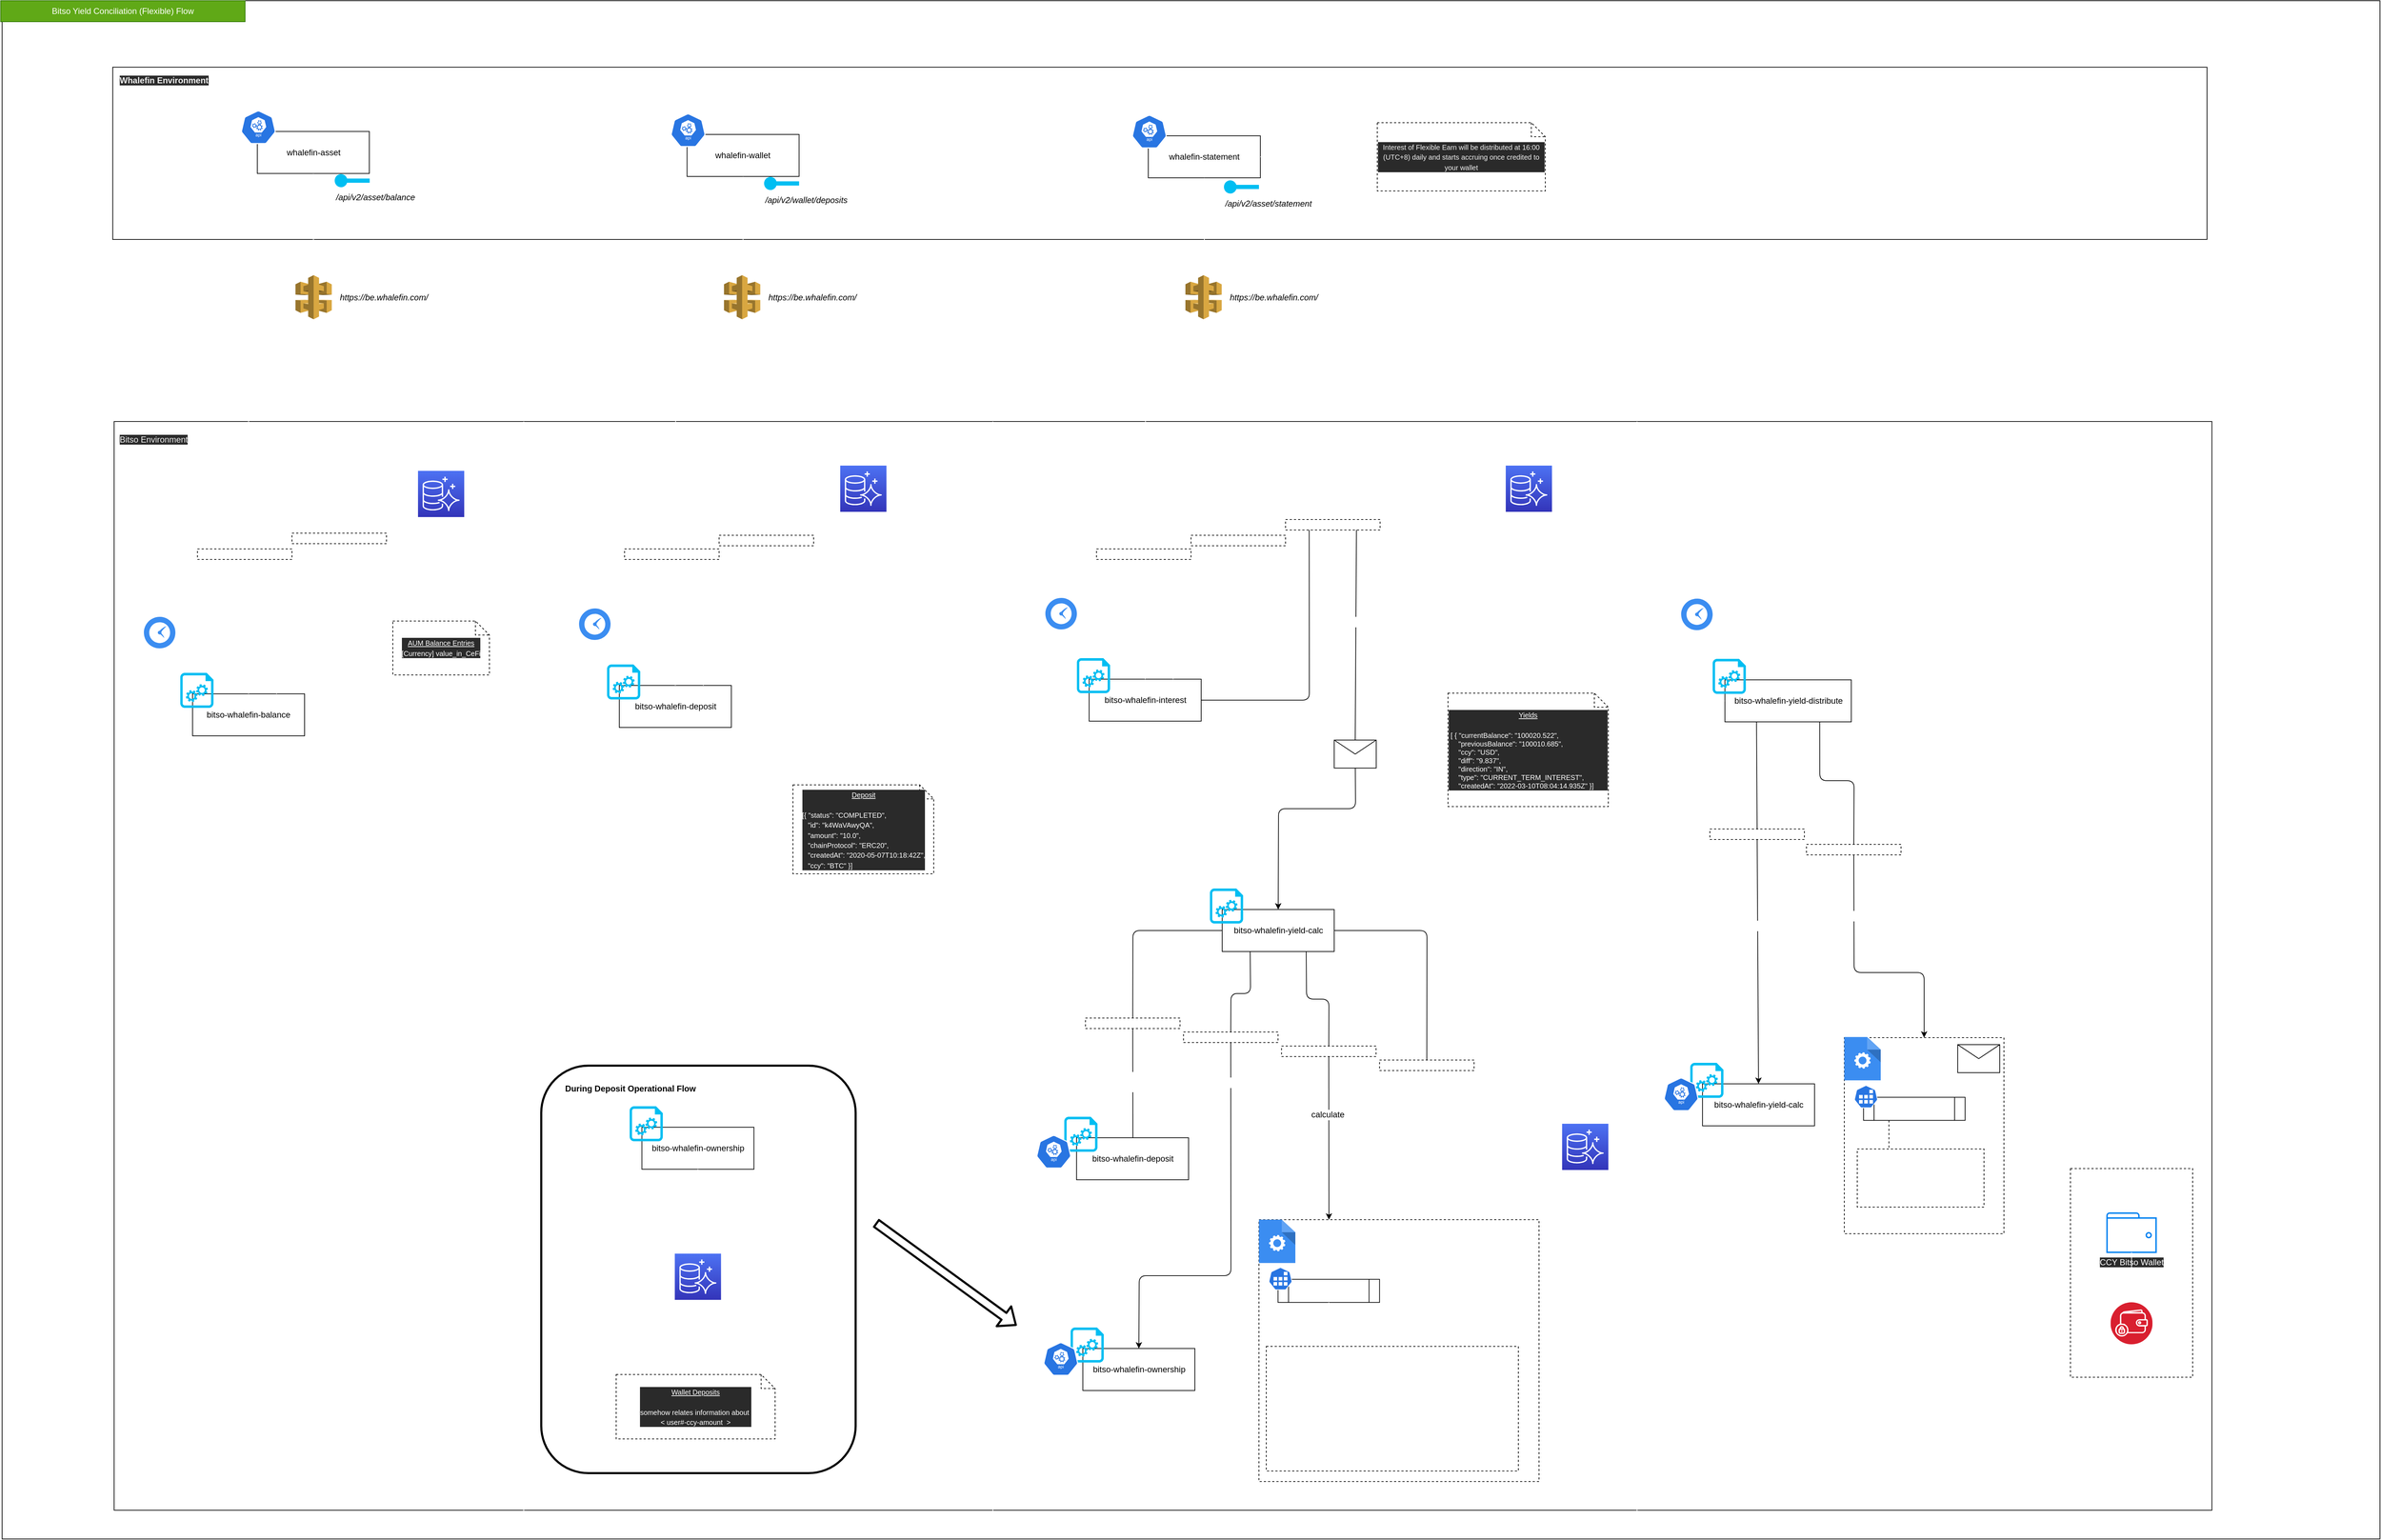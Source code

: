 <mxfile>
    <diagram id="4ZWK0EVu7hy37HVAt-Wv" name="Page-1">
        <mxGraphModel dx="3393" dy="1911" grid="0" gridSize="10" guides="1" tooltips="1" connect="1" arrows="1" fold="1" page="1" pageScale="1" pageWidth="850" pageHeight="1100" math="0" shadow="0">
            <root>
                <mxCell id="0"/>
                <mxCell id="1" parent="0"/>
                <mxCell id="111" value="" style="rounded=0;whiteSpace=wrap;html=1;" parent="1" vertex="1">
                    <mxGeometry x="2" width="3396" height="2197" as="geometry"/>
                </mxCell>
                <mxCell id="167" value="" style="rounded=0;whiteSpace=wrap;html=1;" parent="1" vertex="1">
                    <mxGeometry x="162" y="600.98" width="2996" height="1555.02" as="geometry"/>
                </mxCell>
                <mxCell id="166" value="" style="rounded=0;whiteSpace=wrap;html=1;" parent="1" vertex="1">
                    <mxGeometry x="160" y="95" width="2991" height="246" as="geometry"/>
                </mxCell>
                <mxCell id="112" value="Bitso Yield Conciliation (Flexible) Flow" style="text;html=1;strokeColor=#2D7600;fillColor=#60a917;align=center;verticalAlign=middle;whiteSpace=wrap;rounded=0;fontColor=#ffffff;" parent="1" vertex="1">
                    <mxGeometry width="349" height="30" as="geometry"/>
                </mxCell>
                <mxCell id="113" value="&lt;span style=&quot;color: rgb(240 , 240 , 240) ; font-family: &amp;#34;helvetica&amp;#34; ; font-size: 12px ; font-style: normal ; letter-spacing: normal ; text-align: center ; text-indent: 0px ; text-transform: none ; word-spacing: 0px ; background-color: rgb(42 , 42 , 42) ; display: inline ; float: none&quot;&gt;&lt;b&gt;Whalefin Environment&lt;/b&gt;&lt;/span&gt;" style="text;whiteSpace=wrap;html=1;" parent="1" vertex="1">
                    <mxGeometry x="167.997" y="100.001" width="137" height="28" as="geometry"/>
                </mxCell>
                <mxCell id="158" value="" style="group" parent="1" vertex="1" connectable="0">
                    <mxGeometry x="349" y="156.75" width="177.5" height="90" as="geometry"/>
                </mxCell>
                <mxCell id="159" value="" style="group" parent="158" vertex="1" connectable="0">
                    <mxGeometry x="-6" width="183.5" height="90" as="geometry"/>
                </mxCell>
                <mxCell id="160" value="whalefin-asset" style="rounded=0;whiteSpace=wrap;html=1;" parent="159" vertex="1">
                    <mxGeometry x="23.5" y="30" width="160" height="60" as="geometry"/>
                </mxCell>
                <mxCell id="161" value="" style="sketch=0;html=1;dashed=0;whitespace=wrap;fillColor=#2875E2;strokeColor=#ffffff;points=[[0.005,0.63,0],[0.1,0.2,0],[0.9,0.2,0],[0.5,0,0],[0.995,0.63,0],[0.72,0.99,0],[0.5,1,0],[0.28,0.99,0]];shape=mxgraph.kubernetes.icon;prIcon=api;shadow=0;fontSize=12;" parent="159" vertex="1">
                    <mxGeometry width="50" height="48" as="geometry"/>
                </mxCell>
                <mxCell id="168" value="&lt;span style=&quot;color: rgb(240 , 240 , 240) ; font-family: &amp;#34;helvetica&amp;#34; ; font-size: 12px ; font-style: normal ; font-weight: 400 ; letter-spacing: normal ; text-align: center ; text-indent: 0px ; text-transform: none ; word-spacing: 0px ; background-color: rgb(42 , 42 , 42) ; display: inline ; float: none&quot;&gt;Bitso Environment&lt;/span&gt;" style="text;whiteSpace=wrap;html=1;" parent="1" vertex="1">
                    <mxGeometry x="167.997" y="612.981" width="137" height="28" as="geometry"/>
                </mxCell>
                <mxCell id="173" style="edgeStyle=none;html=1;entryX=0;entryY=0.5;entryDx=0;entryDy=0;fontColor=#FFFFFF;endArrow=classic;endFill=1;strokeColor=#FFFFFF;" parent="1" source="169" target="171" edge="1">
                    <mxGeometry relative="1" as="geometry">
                        <Array as="points">
                            <mxPoint x="227" y="1020"/>
                        </Array>
                    </mxGeometry>
                </mxCell>
                <mxCell id="169" value="" style="sketch=0;html=1;aspect=fixed;strokeColor=none;shadow=0;align=center;verticalAlign=top;fillColor=#3B8DF1;shape=mxgraph.gcp2.clock" parent="1" vertex="1">
                    <mxGeometry x="204.5" y="880" width="45" height="45" as="geometry"/>
                </mxCell>
                <mxCell id="170" value="" style="group" parent="1" vertex="1" connectable="0">
                    <mxGeometry x="256.5" y="960" width="177.5" height="90" as="geometry"/>
                </mxCell>
                <mxCell id="171" value="bitso-whalefin-balance" style="rounded=0;whiteSpace=wrap;html=1;" parent="170" vertex="1">
                    <mxGeometry x="17.5" y="30" width="160" height="60" as="geometry"/>
                </mxCell>
                <mxCell id="172" value="" style="verticalLabelPosition=bottom;html=1;verticalAlign=top;align=center;strokeColor=none;fillColor=#00BEF2;shape=mxgraph.azure.startup_task;pointerEvents=1;labelBackgroundColor=#2A2A2A;fontColor=#FFFFFF;gradientColor=none;shadow=0;" parent="170" vertex="1">
                    <mxGeometry width="47.5" height="50" as="geometry"/>
                </mxCell>
                <mxCell id="175" style="edgeStyle=none;html=1;entryX=0.5;entryY=1;entryDx=0;entryDy=0;fontColor=#FFFFFF;endArrow=classic;endFill=1;strokeColor=#FFFFFF;" parent="1" source="171" target="160" edge="1">
                    <mxGeometry relative="1" as="geometry">
                        <Array as="points">
                            <mxPoint x="354" y="572"/>
                            <mxPoint x="447" y="572"/>
                        </Array>
                    </mxGeometry>
                </mxCell>
                <mxCell id="176" value="&lt;font style=&quot;font-size: 12px&quot;&gt;get-balances&lt;/font&gt;" style="edgeLabel;html=1;align=center;verticalAlign=middle;resizable=0;points=[];fontColor=#FFFFFF;" parent="175" vertex="1" connectable="0">
                    <mxGeometry x="0.307" y="-4" relative="1" as="geometry">
                        <mxPoint x="-102" y="188" as="offset"/>
                    </mxGeometry>
                </mxCell>
                <mxCell id="212" value="" style="edgeStyle=none;html=1;fontColor=#FFFFFF;endArrow=none;endFill=0;strokeColor=#FFFFFF;dashed=1;" parent="1" source="177" target="211" edge="1">
                    <mxGeometry relative="1" as="geometry"/>
                </mxCell>
                <mxCell id="177" value="&lt;font color=&quot;#ffffff&quot;&gt;whalefin-aum-balances&lt;/font&gt;" style="sketch=0;points=[[0,0,0],[0.25,0,0],[0.5,0,0],[0.75,0,0],[1,0,0],[0,1,0],[0.25,1,0],[0.5,1,0],[0.75,1,0],[1,1,0],[0,0.25,0],[0,0.5,0],[0,0.75,0],[1,0.25,0],[1,0.5,0],[1,0.75,0]];outlineConnect=0;fontColor=#232F3E;gradientColor=#4D72F3;gradientDirection=north;fillColor=#3334B9;strokeColor=#ffffff;dashed=0;verticalLabelPosition=bottom;verticalAlign=top;align=center;html=1;fontSize=12;fontStyle=0;aspect=fixed;shape=mxgraph.aws4.resourceIcon;resIcon=mxgraph.aws4.aurora;" parent="1" vertex="1">
                    <mxGeometry x="596" y="671.48" width="66" height="66" as="geometry"/>
                </mxCell>
                <mxCell id="183" style="edgeStyle=none;html=1;entryX=0;entryY=0.5;entryDx=0;entryDy=0;entryPerimeter=0;fontColor=#FFFFFF;endArrow=classic;endFill=1;strokeColor=#FFFFFF;exitX=0.75;exitY=0;exitDx=0;exitDy=0;" parent="1" source="171" target="177" edge="1">
                    <mxGeometry relative="1" as="geometry">
                        <Array as="points">
                            <mxPoint x="394" y="898"/>
                            <mxPoint x="478" y="898"/>
                            <mxPoint x="478" y="704"/>
                        </Array>
                    </mxGeometry>
                </mxCell>
                <mxCell id="245" value="save-update" style="edgeLabel;html=1;align=center;verticalAlign=middle;resizable=0;points=[];fontColor=#FFFFFF;" parent="183" vertex="1" connectable="0">
                    <mxGeometry x="0.224" y="-3" relative="1" as="geometry">
                        <mxPoint x="-5" y="-49" as="offset"/>
                    </mxGeometry>
                </mxCell>
                <mxCell id="184" value="" style="endArrow=none;dashed=1;html=1;strokeColor=#FFFFFF;" parent="1" edge="1">
                    <mxGeometry width="50" height="50" relative="1" as="geometry">
                        <mxPoint x="747" y="2164" as="sourcePoint"/>
                        <mxPoint x="747" y="19" as="targetPoint"/>
                    </mxGeometry>
                </mxCell>
                <mxCell id="185" style="edgeStyle=none;html=1;entryX=0;entryY=0.5;entryDx=0;entryDy=0;fontColor=#FFFFFF;endArrow=classic;endFill=1;strokeColor=#FFFFFF;" parent="1" source="186" target="188" edge="1">
                    <mxGeometry relative="1" as="geometry">
                        <Array as="points">
                            <mxPoint x="849" y="962"/>
                            <mxPoint x="849" y="1007"/>
                        </Array>
                    </mxGeometry>
                </mxCell>
                <mxCell id="186" value="" style="sketch=0;html=1;aspect=fixed;strokeColor=none;shadow=0;align=center;verticalAlign=top;fillColor=#3B8DF1;shape=mxgraph.gcp2.clock" parent="1" vertex="1">
                    <mxGeometry x="826" y="868" width="45" height="45" as="geometry"/>
                </mxCell>
                <mxCell id="187" value="" style="group" parent="1" vertex="1" connectable="0">
                    <mxGeometry x="866" y="948" width="177.5" height="90" as="geometry"/>
                </mxCell>
                <mxCell id="188" value="bitso-whalefin-deposit" style="rounded=0;whiteSpace=wrap;html=1;" parent="187" vertex="1">
                    <mxGeometry x="17.5" y="30" width="160" height="60" as="geometry"/>
                </mxCell>
                <mxCell id="189" value="" style="verticalLabelPosition=bottom;html=1;verticalAlign=top;align=center;strokeColor=none;fillColor=#00BEF2;shape=mxgraph.azure.startup_task;pointerEvents=1;labelBackgroundColor=#2A2A2A;fontColor=#FFFFFF;gradientColor=none;shadow=0;" parent="187" vertex="1">
                    <mxGeometry width="47.5" height="50" as="geometry"/>
                </mxCell>
                <mxCell id="214" style="edgeStyle=none;html=1;entryX=0.5;entryY=0;entryDx=0;entryDy=0;entryPerimeter=0;dashed=1;fontColor=#FFFFFF;endArrow=none;endFill=0;strokeColor=#FFFFFF;" parent="1" source="190" target="213" edge="1">
                    <mxGeometry relative="1" as="geometry"/>
                </mxCell>
                <mxCell id="190" value="&lt;font color=&quot;#ffffff&quot;&gt;whalefin-deposits&lt;/font&gt;" style="sketch=0;points=[[0,0,0],[0.25,0,0],[0.5,0,0],[0.75,0,0],[1,0,0],[0,1,0],[0.25,1,0],[0.5,1,0],[0.75,1,0],[1,1,0],[0,0.25,0],[0,0.5,0],[0,0.75,0],[1,0.25,0],[1,0.5,0],[1,0.75,0]];outlineConnect=0;fontColor=#232F3E;gradientColor=#4D72F3;gradientDirection=north;fillColor=#3334B9;strokeColor=#ffffff;dashed=0;verticalLabelPosition=bottom;verticalAlign=top;align=center;html=1;fontSize=12;fontStyle=0;aspect=fixed;shape=mxgraph.aws4.resourceIcon;resIcon=mxgraph.aws4.aurora;" parent="1" vertex="1">
                    <mxGeometry x="1199" y="663.98" width="66" height="66" as="geometry"/>
                </mxCell>
                <mxCell id="191" style="edgeStyle=none;html=1;entryX=0;entryY=0.5;entryDx=0;entryDy=0;entryPerimeter=0;fontColor=#FFFFFF;endArrow=classic;endFill=1;strokeColor=#FFFFFF;exitX=0.75;exitY=0;exitDx=0;exitDy=0;" parent="1" source="188" target="190" edge="1">
                    <mxGeometry relative="1" as="geometry">
                        <Array as="points">
                            <mxPoint x="1004" y="855"/>
                            <mxPoint x="1093" y="855"/>
                            <mxPoint x="1093" y="754"/>
                            <mxPoint x="1093" y="697"/>
                        </Array>
                    </mxGeometry>
                </mxCell>
                <mxCell id="244" value="save" style="edgeLabel;html=1;align=center;verticalAlign=middle;resizable=0;points=[];fontColor=#FFFFFF;" parent="191" vertex="1" connectable="0">
                    <mxGeometry x="0.138" y="1" relative="1" as="geometry">
                        <mxPoint x="2" y="-77" as="offset"/>
                    </mxGeometry>
                </mxCell>
                <mxCell id="192" value="" style="group" parent="1" vertex="1" connectable="0">
                    <mxGeometry x="962.75" y="161" width="177.5" height="90" as="geometry"/>
                </mxCell>
                <mxCell id="193" value="" style="group" parent="192" vertex="1" connectable="0">
                    <mxGeometry x="-6" width="183.5" height="90" as="geometry"/>
                </mxCell>
                <mxCell id="194" value="whalefin-wallet" style="rounded=0;whiteSpace=wrap;html=1;" parent="193" vertex="1">
                    <mxGeometry x="23.5" y="30" width="160" height="60" as="geometry"/>
                </mxCell>
                <mxCell id="195" value="" style="sketch=0;html=1;dashed=0;whitespace=wrap;fillColor=#2875E2;strokeColor=#ffffff;points=[[0.005,0.63,0],[0.1,0.2,0],[0.9,0.2,0],[0.5,0,0],[0.995,0.63,0],[0.72,0.99,0],[0.5,1,0],[0.28,0.99,0]];shape=mxgraph.kubernetes.icon;prIcon=api;shadow=0;fontSize=12;" parent="193" vertex="1">
                    <mxGeometry width="50" height="48" as="geometry"/>
                </mxCell>
                <mxCell id="196" style="edgeStyle=none;html=1;entryX=0.5;entryY=1;entryDx=0;entryDy=0;fontColor=#FFFFFF;endArrow=classic;endFill=1;strokeColor=#FFFFFF;startArrow=none;exitX=0.5;exitY=0;exitDx=0;exitDy=0;" parent="1" source="188" target="194" edge="1">
                    <mxGeometry relative="1" as="geometry">
                        <mxPoint x="963.144" y="693.98" as="sourcePoint"/>
                        <Array as="points">
                            <mxPoint x="964" y="566"/>
                            <mxPoint x="1060" y="566"/>
                        </Array>
                    </mxGeometry>
                </mxCell>
                <mxCell id="197" value="get-deposits&lt;br&gt;&amp;lt;createEndTime, createStartTime, ccy&amp;gt;&amp;nbsp;&amp;nbsp;" style="edgeLabel;html=1;align=center;verticalAlign=middle;resizable=0;points=[];fontColor=#FFFFFF;" parent="196" vertex="1" connectable="0">
                    <mxGeometry x="0.277" y="3" relative="1" as="geometry">
                        <mxPoint x="-94" y="164" as="offset"/>
                    </mxGeometry>
                </mxCell>
                <mxCell id="199" style="edgeStyle=none;html=1;entryX=0;entryY=0.5;entryDx=0;entryDy=0;fontColor=#FFFFFF;endArrow=classic;endFill=1;strokeColor=#FFFFFF;" parent="1" source="200" target="202" edge="1">
                    <mxGeometry relative="1" as="geometry">
                        <Array as="points">
                            <mxPoint x="1515" y="951"/>
                            <mxPoint x="1515" y="999"/>
                        </Array>
                    </mxGeometry>
                </mxCell>
                <mxCell id="200" value="" style="sketch=0;html=1;aspect=fixed;strokeColor=none;shadow=0;align=center;verticalAlign=top;fillColor=#3B8DF1;shape=mxgraph.gcp2.clock" parent="1" vertex="1">
                    <mxGeometry x="1492" y="853" width="45" height="45" as="geometry"/>
                </mxCell>
                <mxCell id="201" value="" style="group" parent="1" vertex="1" connectable="0">
                    <mxGeometry x="1537" y="939" width="177.5" height="90" as="geometry"/>
                </mxCell>
                <mxCell id="202" value="bitso-whalefin-interest" style="rounded=0;whiteSpace=wrap;html=1;" parent="201" vertex="1">
                    <mxGeometry x="17.5" y="30" width="160" height="60" as="geometry"/>
                </mxCell>
                <mxCell id="203" value="" style="verticalLabelPosition=bottom;html=1;verticalAlign=top;align=center;strokeColor=none;fillColor=#00BEF2;shape=mxgraph.azure.startup_task;pointerEvents=1;labelBackgroundColor=#2A2A2A;fontColor=#FFFFFF;gradientColor=none;shadow=0;" parent="201" vertex="1">
                    <mxGeometry width="47.5" height="50" as="geometry"/>
                </mxCell>
                <mxCell id="226" style="edgeStyle=none;html=1;entryX=0.5;entryY=0;entryDx=0;entryDy=0;entryPerimeter=0;dashed=1;fontColor=#FFFFFF;startArrow=none;startFill=0;endArrow=none;endFill=0;strokeColor=#FFFFFF;" parent="1" source="204" target="216" edge="1">
                    <mxGeometry relative="1" as="geometry"/>
                </mxCell>
                <mxCell id="204" value="&lt;font color=&quot;#ffffff&quot;&gt;whalefin-interest&lt;/font&gt;" style="sketch=0;points=[[0,0,0],[0.25,0,0],[0.5,0,0],[0.75,0,0],[1,0,0],[0,1,0],[0.25,1,0],[0.5,1,0],[0.75,1,0],[1,1,0],[0,0.25,0],[0,0.5,0],[0,0.75,0],[1,0.25,0],[1,0.5,0],[1,0.75,0]];outlineConnect=0;fontColor=#232F3E;gradientColor=#4D72F3;gradientDirection=north;fillColor=#3334B9;strokeColor=#ffffff;dashed=0;verticalLabelPosition=bottom;verticalAlign=top;align=center;html=1;fontSize=12;fontStyle=0;aspect=fixed;shape=mxgraph.aws4.resourceIcon;resIcon=mxgraph.aws4.aurora;" parent="1" vertex="1">
                    <mxGeometry x="2149.5" y="663.98" width="66" height="66" as="geometry"/>
                </mxCell>
                <mxCell id="205" style="edgeStyle=none;html=1;entryX=0;entryY=0.5;entryDx=0;entryDy=0;entryPerimeter=0;fontColor=#FFFFFF;endArrow=classic;endFill=1;strokeColor=#FFFFFF;exitX=0.75;exitY=0;exitDx=0;exitDy=0;" parent="1" source="202" target="204" edge="1">
                    <mxGeometry relative="1" as="geometry">
                        <Array as="points">
                            <mxPoint x="1675" y="896"/>
                            <mxPoint x="1702" y="896"/>
                            <mxPoint x="1770" y="896"/>
                            <mxPoint x="1770" y="697"/>
                        </Array>
                    </mxGeometry>
                </mxCell>
                <mxCell id="241" value="save" style="edgeLabel;html=1;align=center;verticalAlign=middle;resizable=0;points=[];fontColor=#FFFFFF;" parent="205" vertex="1" connectable="0">
                    <mxGeometry x="-0.669" y="-1" relative="1" as="geometry">
                        <mxPoint x="42" y="-172" as="offset"/>
                    </mxGeometry>
                </mxCell>
                <mxCell id="206" value="" style="group" parent="1" vertex="1" connectable="0">
                    <mxGeometry x="1621.5" y="163" width="177.5" height="90" as="geometry"/>
                </mxCell>
                <mxCell id="207" value="" style="group" parent="206" vertex="1" connectable="0">
                    <mxGeometry x="-6" width="183.5" height="90" as="geometry"/>
                </mxCell>
                <mxCell id="208" value="whalefin-statement" style="rounded=0;whiteSpace=wrap;html=1;" parent="207" vertex="1">
                    <mxGeometry x="23.5" y="30" width="160" height="60" as="geometry"/>
                </mxCell>
                <mxCell id="209" value="" style="sketch=0;html=1;dashed=0;whitespace=wrap;fillColor=#2875E2;strokeColor=#ffffff;points=[[0.005,0.63,0],[0.1,0.2,0],[0.9,0.2,0],[0.5,0,0],[0.995,0.63,0],[0.72,0.99,0],[0.5,1,0],[0.28,0.99,0]];shape=mxgraph.kubernetes.icon;prIcon=api;shadow=0;fontSize=12;" parent="207" vertex="1">
                    <mxGeometry width="50" height="48" as="geometry"/>
                </mxCell>
                <mxCell id="210" style="edgeStyle=none;html=1;entryX=0.5;entryY=1;entryDx=0;entryDy=0;fontColor=#FFFFFF;endArrow=classic;endFill=1;strokeColor=#FFFFFF;exitX=0.5;exitY=0;exitDx=0;exitDy=0;" parent="1" source="202" target="208" edge="1">
                    <mxGeometry relative="1" as="geometry">
                        <Array as="points">
                            <mxPoint x="1635" y="565"/>
                            <mxPoint x="1719" y="565"/>
                        </Array>
                    </mxGeometry>
                </mxCell>
                <mxCell id="215" value="get-statements&lt;br&gt;&amp;lt;createEndTime, createStartTime, ccy&amp;gt;&lt;br&gt;CURRENT_TERM_INTEREST" style="edgeLabel;html=1;align=center;verticalAlign=middle;resizable=0;points=[];fontColor=#FFFFFF;" parent="210" vertex="1" connectable="0">
                    <mxGeometry x="0.422" y="-1" relative="1" as="geometry">
                        <mxPoint x="-85" y="238" as="offset"/>
                    </mxGeometry>
                </mxCell>
                <mxCell id="211" value="&lt;font style=&quot;font-size: 10px&quot;&gt;&lt;u&gt;AUM Balance Entries&lt;/u&gt;&lt;/font&gt;&lt;span style=&quot;font-size: 10px&quot;&gt;&lt;br&gt;[Currency] value_in_CeFi&lt;br&gt;&lt;/span&gt;" style="shape=note;size=20;whiteSpace=wrap;html=1;labelBackgroundColor=#2A2A2A;fontColor=#FFFFFF;dashed=1;" parent="1" vertex="1">
                    <mxGeometry x="560" y="885.98" width="138" height="77" as="geometry"/>
                </mxCell>
                <mxCell id="213" value="&lt;u style=&quot;font-size: 10px&quot;&gt;Deposit&lt;/u&gt;&lt;br&gt;&lt;br&gt;&lt;div style=&quot;text-align: left&quot;&gt;&lt;span style=&quot;font-size: 10px&quot;&gt;[{ &quot;status&quot;: &quot;COMPLETED&quot;, &lt;br&gt;&amp;nbsp; &amp;nbsp;&quot;id&quot;: &quot;k4WaVAwyQA&quot;,&lt;br&gt;&amp;nbsp; &amp;nbsp;&quot;amount&quot;: &quot;10.0&quot;,&lt;br&gt;&amp;nbsp; &amp;nbsp;&quot;chainProtocol&quot;: &quot;ERC20&quot;,&lt;br&gt;&amp;nbsp; &amp;nbsp;&quot;createdAt&quot;: &quot;2020-05-07T10:18:42Z&quot;,&lt;br&gt;&amp;nbsp; &amp;nbsp;&quot;ccy&quot;: &quot;BTC&quot; }]&lt;/span&gt;&lt;/div&gt;" style="shape=note;size=20;whiteSpace=wrap;html=1;labelBackgroundColor=#2A2A2A;fontColor=#FFFFFF;dashed=1;" parent="1" vertex="1">
                    <mxGeometry x="1131.5" y="1120" width="201" height="127" as="geometry"/>
                </mxCell>
                <mxCell id="216" value="&lt;u style=&quot;font-size: 10px&quot;&gt;Yields&lt;br&gt;&lt;/u&gt;&lt;br&gt;&lt;div style=&quot;text-align: left&quot;&gt;&lt;span style=&quot;font-size: 10px&quot;&gt;&amp;nbsp;[&amp;nbsp;&lt;/span&gt;&lt;span style=&quot;font-size: 10px&quot;&gt;{ &quot;currentBalance&quot;: &quot;100020.522&quot;,&lt;/span&gt;&lt;/div&gt;&lt;span style=&quot;font-size: 10px&quot;&gt;&lt;div style=&quot;text-align: left&quot;&gt;&amp;nbsp; &amp;nbsp; &amp;nbsp;&quot;previousBalance&quot;: &quot;100010.685&quot;,&lt;/div&gt;&lt;/span&gt;&lt;span style=&quot;font-size: 10px&quot;&gt;&lt;div style=&quot;text-align: left&quot;&gt;&amp;nbsp; &amp;nbsp; &amp;nbsp;&quot;ccy&quot;: &quot;USD&quot;,&lt;/div&gt;&lt;div style=&quot;text-align: left&quot;&gt;&amp;nbsp; &amp;nbsp; &amp;nbsp;&quot;diff&quot;: &quot;9.837&quot;, &lt;br&gt;&amp;nbsp; &amp;nbsp; &amp;nbsp;&quot;direction&quot;: &quot;IN&quot;,&amp;nbsp; &amp;nbsp; &amp;nbsp; &amp;nbsp; &lt;br&gt;&amp;nbsp; &amp;nbsp; &amp;nbsp;&quot;type&quot;: &quot;CURRENT_TERM_INTEREST&quot;,&amp;nbsp; &amp;nbsp; &amp;nbsp; &amp;nbsp; &amp;nbsp; &amp;nbsp; &amp;nbsp; &amp;nbsp; &amp;nbsp;&quot;createdAt&quot;: &quot;2022-03-10T08:04:14.935Z&quot; }]&lt;/div&gt;&lt;/span&gt;" style="shape=note;size=20;whiteSpace=wrap;html=1;labelBackgroundColor=#2A2A2A;fontColor=#FFFFFF;dashed=1;" parent="1" vertex="1">
                    <mxGeometry x="2067" y="989" width="229" height="162" as="geometry"/>
                </mxCell>
                <mxCell id="219" value="" style="rounded=0;whiteSpace=wrap;html=1;dashed=1;fontColor=#FFFFFF;align=left;" parent="1" vertex="1">
                    <mxGeometry x="281" y="783" width="135" height="15" as="geometry"/>
                </mxCell>
                <mxCell id="234" value="" style="group" parent="1" vertex="1" connectable="0">
                    <mxGeometry x="1727" y="1268" width="177.5" height="90" as="geometry"/>
                </mxCell>
                <mxCell id="235" value="bitso-whalefin-yield-calc" style="rounded=0;whiteSpace=wrap;html=1;" parent="234" vertex="1">
                    <mxGeometry x="17.5" y="30" width="160" height="60" as="geometry"/>
                </mxCell>
                <mxCell id="236" value="" style="verticalLabelPosition=bottom;html=1;verticalAlign=top;align=center;strokeColor=none;fillColor=#00BEF2;shape=mxgraph.azure.startup_task;pointerEvents=1;labelBackgroundColor=#2A2A2A;fontColor=#FFFFFF;gradientColor=none;shadow=0;" parent="234" vertex="1">
                    <mxGeometry width="47.5" height="50" as="geometry"/>
                </mxCell>
                <mxCell id="378" style="edgeStyle=none;html=1;entryX=0.5;entryY=0;entryDx=0;entryDy=0;fontSize=12;endArrow=classic;endFill=1;" parent="1" source="239" target="235" edge="1">
                    <mxGeometry relative="1" as="geometry">
                        <Array as="points">
                            <mxPoint x="1935" y="1154"/>
                            <mxPoint x="1825" y="1154"/>
                        </Array>
                    </mxGeometry>
                </mxCell>
                <mxCell id="239" value="" style="shape=message;html=1;whiteSpace=wrap;html=1;outlineConnect=0;fontColor=#FFFFFF;" parent="1" vertex="1">
                    <mxGeometry x="1904.5" y="1056" width="60" height="40" as="geometry"/>
                </mxCell>
                <mxCell id="261" value="&lt;span style=&quot;color: rgb(240 , 240 , 240)&quot;&gt;&lt;font style=&quot;font-size: 10px&quot;&gt;Interest of Flexible Earn will be distributed at 16:00 (UTC+8) daily and starts accruing once credited to your wallet&lt;/font&gt;&lt;/span&gt;" style="shape=note;size=20;whiteSpace=wrap;html=1;labelBackgroundColor=#2A2A2A;fontColor=#FFFFFF;dashed=1;" parent="1" vertex="1">
                    <mxGeometry x="1966" y="174.25" width="240" height="97.5" as="geometry"/>
                </mxCell>
                <mxCell id="281" style="edgeStyle=none;html=1;entryX=0;entryY=0.5;entryDx=0;entryDy=0;entryPerimeter=0;fontSize=10;fontColor=#FFFFFF;startArrow=none;startFill=0;endArrow=none;endFill=0;strokeColor=#FFFFFF;dashed=1;" parent="1" source="208" target="261" edge="1">
                    <mxGeometry relative="1" as="geometry"/>
                </mxCell>
                <mxCell id="304" value="&lt;font color=&quot;#ffffff&quot;&gt;whalefin-wallet-interest&lt;/font&gt;" style="sketch=0;points=[[0,0,0],[0.25,0,0],[0.5,0,0],[0.75,0,0],[1,0,0],[0,1,0],[0.25,1,0],[0.5,1,0],[0.75,1,0],[1,1,0],[0,0.25,0],[0,0.5,0],[0,0.75,0],[1,0.25,0],[1,0.5,0],[1,0.75,0]];outlineConnect=0;fontColor=#232F3E;gradientColor=#4D72F3;gradientDirection=north;fillColor=#3334B9;strokeColor=#ffffff;dashed=0;verticalLabelPosition=bottom;verticalAlign=top;align=center;html=1;fontSize=12;fontStyle=0;aspect=fixed;shape=mxgraph.aws4.resourceIcon;resIcon=mxgraph.aws4.aurora;" parent="1" vertex="1">
                    <mxGeometry x="2230" y="1604" width="66" height="66" as="geometry"/>
                </mxCell>
                <mxCell id="321" style="edgeStyle=none;html=1;entryX=0;entryY=0.5;entryDx=0;entryDy=0;entryPerimeter=0;fontSize=10;fontColor=#FFFFFF;startArrow=none;startFill=0;endArrow=classic;endFill=1;startSize=6;endSize=6;strokeColor=#FFFFFF;strokeWidth=1;exitX=0.5;exitY=1;exitDx=0;exitDy=0;" parent="1" source="392" target="304" edge="1">
                    <mxGeometry relative="1" as="geometry">
                        <Array as="points">
                            <mxPoint x="2037" y="1637"/>
                            <mxPoint x="2090" y="1637"/>
                        </Array>
                        <mxPoint x="1995.595" y="1699.17" as="sourcePoint"/>
                    </mxGeometry>
                </mxCell>
                <mxCell id="323" value="save" style="edgeLabel;html=1;align=center;verticalAlign=middle;resizable=0;points=[];fontSize=10;fontColor=#FFFFFF;" parent="321" vertex="1" connectable="0">
                    <mxGeometry x="0.187" y="-2" relative="1" as="geometry">
                        <mxPoint x="-34" y="-60" as="offset"/>
                    </mxGeometry>
                </mxCell>
                <mxCell id="350" style="edgeStyle=none;html=1;entryX=0.5;entryY=0;entryDx=0;entryDy=0;fontSize=10;fontColor=#FFFFFF;startArrow=none;startFill=0;endArrow=none;endFill=0;startSize=6;endSize=6;strokeColor=#FFFFFF;strokeWidth=1;dashed=1;" parent="1" target="349" edge="1">
                    <mxGeometry relative="1" as="geometry">
                        <mxPoint x="2742" y="1542.0" as="sourcePoint"/>
                    </mxGeometry>
                </mxCell>
                <mxCell id="367" value="" style="rounded=0;whiteSpace=wrap;html=1;dashed=1;fontColor=#FFFFFF;align=left;" parent="1" vertex="1">
                    <mxGeometry x="416" y="760.48" width="135" height="15" as="geometry"/>
                </mxCell>
                <mxCell id="368" value="" style="endArrow=none;dashed=1;html=1;strokeColor=#FFFFFF;" parent="1" edge="1">
                    <mxGeometry width="50" height="50" relative="1" as="geometry">
                        <mxPoint x="1417" y="2164" as="sourcePoint"/>
                        <mxPoint x="1417" y="19" as="targetPoint"/>
                    </mxGeometry>
                </mxCell>
                <mxCell id="369" value="" style="rounded=0;whiteSpace=wrap;html=1;dashed=1;fontColor=#FFFFFF;align=left;" parent="1" vertex="1">
                    <mxGeometry x="891" y="783" width="135" height="15" as="geometry"/>
                </mxCell>
                <mxCell id="370" value="" style="rounded=0;whiteSpace=wrap;html=1;dashed=1;fontColor=#FFFFFF;align=left;" parent="1" vertex="1">
                    <mxGeometry x="1026" y="763.48" width="135" height="15" as="geometry"/>
                </mxCell>
                <mxCell id="371" value="" style="endArrow=none;dashed=1;html=1;strokeColor=#FFFFFF;" parent="1" edge="1">
                    <mxGeometry width="50" height="50" relative="1" as="geometry">
                        <mxPoint x="2337" y="2164" as="sourcePoint"/>
                        <mxPoint x="2337" y="19" as="targetPoint"/>
                    </mxGeometry>
                </mxCell>
                <mxCell id="372" value="" style="rounded=0;whiteSpace=wrap;html=1;dashed=1;fontColor=#FFFFFF;align=left;" parent="1" vertex="1">
                    <mxGeometry x="1565" y="783" width="135" height="15" as="geometry"/>
                </mxCell>
                <mxCell id="373" value="" style="rounded=0;whiteSpace=wrap;html=1;dashed=1;fontColor=#FFFFFF;align=left;" parent="1" vertex="1">
                    <mxGeometry x="1700" y="763.48" width="135" height="15" as="geometry"/>
                </mxCell>
                <mxCell id="377" style="edgeStyle=none;html=1;fontSize=12;endArrow=none;endFill=0;exitX=0.75;exitY=1;exitDx=0;exitDy=0;entryX=0.5;entryY=0;entryDx=0;entryDy=0;" parent="1" source="374" target="239" edge="1">
                    <mxGeometry relative="1" as="geometry">
                        <mxPoint x="1936" y="1056" as="targetPoint"/>
                    </mxGeometry>
                </mxCell>
                <mxCell id="382" value="&lt;span style=&quot;color: rgb(255 , 255 , 255) ; font-family: &amp;#34;helvetica&amp;#34; ; font-size: 11px&quot;&gt;invoke-yield-distribution&lt;/span&gt;" style="edgeLabel;html=1;align=center;verticalAlign=middle;resizable=0;points=[];fontSize=12;" parent="377" vertex="1" connectable="0">
                    <mxGeometry x="-0.235" y="1" relative="1" as="geometry">
                        <mxPoint y="16" as="offset"/>
                    </mxGeometry>
                </mxCell>
                <mxCell id="374" value="" style="rounded=0;whiteSpace=wrap;html=1;dashed=1;fontColor=#FFFFFF;align=left;" parent="1" vertex="1">
                    <mxGeometry x="1835" y="740.98" width="135" height="15" as="geometry"/>
                </mxCell>
                <mxCell id="376" style="edgeStyle=none;html=1;entryX=0.25;entryY=1;entryDx=0;entryDy=0;fontSize=12;exitX=1;exitY=0.5;exitDx=0;exitDy=0;endArrow=none;endFill=0;" parent="1" source="202" target="374" edge="1">
                    <mxGeometry relative="1" as="geometry">
                        <Array as="points">
                            <mxPoint x="1869" y="999"/>
                        </Array>
                    </mxGeometry>
                </mxCell>
                <mxCell id="385" style="edgeStyle=none;html=1;fontSize=12;endArrow=classic;endFill=1;" parent="1" source="383" edge="1">
                    <mxGeometry relative="1" as="geometry">
                        <mxPoint x="1617" y="1643" as="targetPoint"/>
                    </mxGeometry>
                </mxCell>
                <mxCell id="387" value="&lt;span style=&quot;color: rgb(255 , 255 , 255) ; font-size: 11px&quot;&gt;get-deposits&lt;/span&gt;&lt;br style=&quot;color: rgb(255 , 255 , 255) ; font-size: 11px&quot;&gt;&lt;span style=&quot;color: rgb(255 , 255 , 255) ; font-size: 11px&quot;&gt;COMPLETED&lt;/span&gt;" style="edgeLabel;html=1;align=center;verticalAlign=middle;resizable=0;points=[];fontSize=12;" parent="385" vertex="1" connectable="0">
                    <mxGeometry x="-0.476" relative="1" as="geometry">
                        <mxPoint y="30" as="offset"/>
                    </mxGeometry>
                </mxCell>
                <mxCell id="383" value="" style="rounded=0;whiteSpace=wrap;html=1;dashed=1;fontColor=#FFFFFF;align=left;" parent="1" vertex="1">
                    <mxGeometry x="1549.25" y="1453" width="135" height="15" as="geometry"/>
                </mxCell>
                <mxCell id="384" style="edgeStyle=none;html=1;entryX=0.5;entryY=0;entryDx=0;entryDy=0;fontSize=12;endArrow=none;endFill=0;exitX=0;exitY=0.5;exitDx=0;exitDy=0;" parent="1" source="235" target="383" edge="1">
                    <mxGeometry relative="1" as="geometry">
                        <Array as="points">
                            <mxPoint x="1617" y="1328"/>
                        </Array>
                    </mxGeometry>
                </mxCell>
                <mxCell id="388" value="" style="group" parent="1" vertex="1" connectable="0">
                    <mxGeometry x="1479" y="1594" width="217.5" height="90" as="geometry"/>
                </mxCell>
                <mxCell id="289" value="" style="group" parent="388" vertex="1" connectable="0">
                    <mxGeometry x="40" width="177.5" height="90" as="geometry"/>
                </mxCell>
                <mxCell id="290" value="bitso-whalefin-deposit" style="rounded=0;whiteSpace=wrap;html=1;" parent="289" vertex="1">
                    <mxGeometry x="17.5" y="30" width="160" height="60" as="geometry"/>
                </mxCell>
                <mxCell id="291" value="" style="verticalLabelPosition=bottom;html=1;verticalAlign=top;align=center;strokeColor=none;fillColor=#00BEF2;shape=mxgraph.azure.startup_task;pointerEvents=1;labelBackgroundColor=#2A2A2A;fontColor=#FFFFFF;gradientColor=none;shadow=0;" parent="289" vertex="1">
                    <mxGeometry width="47.5" height="50" as="geometry"/>
                </mxCell>
                <mxCell id="338" value="" style="sketch=0;html=1;dashed=0;whitespace=wrap;fillColor=#2875E2;strokeColor=#ffffff;points=[[0.005,0.63,0],[0.1,0.2,0],[0.9,0.2,0],[0.5,0,0],[0.995,0.63,0],[0.72,0.99,0],[0.5,1,0],[0.28,0.99,0]];shape=mxgraph.kubernetes.icon;prIcon=api;fontSize=10;fontColor=#FFFFFF;" parent="388" vertex="1">
                    <mxGeometry y="26" width="50" height="48" as="geometry"/>
                </mxCell>
                <mxCell id="389" value="" style="group" parent="1" vertex="1" connectable="0">
                    <mxGeometry x="1489" y="1895" width="216.5" height="90" as="geometry"/>
                </mxCell>
                <mxCell id="292" value="" style="group" parent="389" vertex="1" connectable="0">
                    <mxGeometry x="39" width="177.5" height="90" as="geometry"/>
                </mxCell>
                <mxCell id="293" value="bitso-whalefin-ownership" style="rounded=0;whiteSpace=wrap;html=1;" parent="292" vertex="1">
                    <mxGeometry x="17.5" y="30" width="160" height="60" as="geometry"/>
                </mxCell>
                <mxCell id="294" value="" style="verticalLabelPosition=bottom;html=1;verticalAlign=top;align=center;strokeColor=none;fillColor=#00BEF2;shape=mxgraph.azure.startup_task;pointerEvents=1;labelBackgroundColor=#2A2A2A;fontColor=#FFFFFF;gradientColor=none;shadow=0;" parent="292" vertex="1">
                    <mxGeometry width="47.5" height="50" as="geometry"/>
                </mxCell>
                <mxCell id="339" value="" style="sketch=0;html=1;dashed=0;whitespace=wrap;fillColor=#2875E2;strokeColor=#ffffff;points=[[0.005,0.63,0],[0.1,0.2,0],[0.9,0.2,0],[0.5,0,0],[0.995,0.63,0],[0.72,0.99,0],[0.5,1,0],[0.28,0.99,0]];shape=mxgraph.kubernetes.icon;prIcon=api;fontSize=10;fontColor=#FFFFFF;" parent="389" vertex="1">
                    <mxGeometry y="21" width="50" height="48" as="geometry"/>
                </mxCell>
                <mxCell id="394" style="edgeStyle=none;html=1;entryX=0.5;entryY=0;entryDx=0;entryDy=0;fontSize=12;endArrow=classic;endFill=1;" parent="1" source="390" target="293" edge="1">
                    <mxGeometry relative="1" as="geometry">
                        <Array as="points">
                            <mxPoint x="1757" y="1821"/>
                            <mxPoint x="1626" y="1821"/>
                        </Array>
                    </mxGeometry>
                </mxCell>
                <mxCell id="395" value="&lt;span style=&quot;color: rgba(0 , 0 , 0 , 0) ; font-family: monospace ; font-size: 0px&quot;&gt;%3CmxGraphModel%3E%3Croot%3E%3CmxCell%20id%3D%220%22%2F%3E%3CmxCell%20id%3D%221%22%20parent%3D%220%22%2F%3E%3CmxCell%20id%3D%222%22%20value%3D%22get-related-deposits%22%20style%3D%22edgeLabel%3Bhtml%3D1%3Balign%3Dcenter%3BverticalAlign%3Dmiddle%3Bresizable%3D0%3Bpoints%3D%5B%5D%3BfontColor%3D%23FFFFFF%3B%22%20vertex%3D%221%22%20connectable%3D%220%22%20parent%3D%221%22%3E%3CmxGeometry%20x%3D%221811%22%20y%3D%221701.5%22%20as%3D%22geometry%22%2F%3E%3C%2FmxCell%3E%3C%2Froot%3E%3C%2FmxGraphModel%3&lt;/span&gt;&lt;span style=&quot;color: rgba(0 , 0 , 0 , 0) ; font-family: monospace ; font-size: 0px&quot;&gt;%3CmxGraphModel%3E%3Croot%3E%3CmxCell%20id%3D%220%22%2F%3E%3CmxCell%20id%3D%221%22%20parent%3D%220%22%2F%3E%3CmxCell%20id%3D%222%22%20value%3D%22get-related-deposits%22%20style%3D%22edgeLabel%3Bhtml%3D1%3Balign%3Dcenter%3BverticalAlign%3Dmiddle%3Bresizable%3D0%3Bpoints%3D%5B%5D%3BfontColor%3D%23FFFFFF%3B%22%20vertex%3D%221%22%20connectable%3D%220%22%20parent%3D%221%22%3E%3CmxGeometry%20x%3D%221811%22%20y%3D%221701.5%22%20as%3D%22geometry%22%2F%3E%3C%2FmxCell%3E%3C%2Froot%3E%3C%2FmxGraphModel%3E&lt;/span&gt;" style="edgeLabel;html=1;align=center;verticalAlign=middle;resizable=0;points=[];fontSize=12;" parent="394" vertex="1" connectable="0">
                    <mxGeometry x="-0.561" relative="1" as="geometry">
                        <mxPoint as="offset"/>
                    </mxGeometry>
                </mxCell>
                <mxCell id="396" value="&lt;span style=&quot;color: rgb(255 , 255 , 255) ; font-size: 11px&quot;&gt;get-related-deposits&lt;/span&gt;" style="edgeLabel;html=1;align=center;verticalAlign=middle;resizable=0;points=[];fontSize=12;" parent="394" vertex="1" connectable="0">
                    <mxGeometry x="-0.636" relative="1" as="geometry">
                        <mxPoint y="-47" as="offset"/>
                    </mxGeometry>
                </mxCell>
                <mxCell id="390" value="" style="rounded=0;whiteSpace=wrap;html=1;dashed=1;fontColor=#FFFFFF;align=left;" parent="1" vertex="1">
                    <mxGeometry x="1689.25" y="1473" width="135" height="15" as="geometry"/>
                </mxCell>
                <mxCell id="391" value="" style="rounded=0;whiteSpace=wrap;html=1;dashed=1;fontColor=#FFFFFF;align=left;" parent="1" vertex="1">
                    <mxGeometry x="1829.25" y="1493" width="135" height="15" as="geometry"/>
                </mxCell>
                <mxCell id="392" value="" style="rounded=0;whiteSpace=wrap;html=1;dashed=1;fontColor=#FFFFFF;align=left;" parent="1" vertex="1">
                    <mxGeometry x="1969.25" y="1513" width="135" height="15" as="geometry"/>
                </mxCell>
                <mxCell id="393" style="edgeStyle=none;html=1;entryX=0.5;entryY=0;entryDx=0;entryDy=0;fontSize=12;endArrow=none;endFill=0;exitX=0.25;exitY=1;exitDx=0;exitDy=0;" parent="1" source="235" target="390" edge="1">
                    <mxGeometry relative="1" as="geometry">
                        <Array as="points">
                            <mxPoint x="1785" y="1418"/>
                            <mxPoint x="1757" y="1418"/>
                        </Array>
                    </mxGeometry>
                </mxCell>
                <mxCell id="397" style="edgeStyle=none;html=1;entryX=0.5;entryY=0;entryDx=0;entryDy=0;fontSize=12;endArrow=none;endFill=0;exitX=0.75;exitY=1;exitDx=0;exitDy=0;" parent="1" source="235" target="391" edge="1">
                    <mxGeometry relative="1" as="geometry">
                        <Array as="points">
                            <mxPoint x="1865" y="1426"/>
                            <mxPoint x="1897" y="1426"/>
                        </Array>
                    </mxGeometry>
                </mxCell>
                <mxCell id="400" style="edgeStyle=none;html=1;entryX=0.5;entryY=0;entryDx=0;entryDy=0;fontSize=12;endArrow=none;endFill=0;" parent="1" source="235" target="392" edge="1">
                    <mxGeometry relative="1" as="geometry">
                        <Array as="points">
                            <mxPoint x="2037" y="1328"/>
                        </Array>
                    </mxGeometry>
                </mxCell>
                <mxCell id="401" value="" style="group" parent="1" vertex="1" connectable="0">
                    <mxGeometry x="2400" y="854" width="243" height="176" as="geometry"/>
                </mxCell>
                <mxCell id="328" value="" style="sketch=0;html=1;aspect=fixed;strokeColor=none;shadow=0;align=center;verticalAlign=top;fillColor=#3B8DF1;shape=mxgraph.gcp2.clock" parent="401" vertex="1">
                    <mxGeometry width="45" height="45" as="geometry"/>
                </mxCell>
                <mxCell id="329" value="" style="group" parent="401" vertex="1" connectable="0">
                    <mxGeometry x="45" y="86" width="198" height="90" as="geometry"/>
                </mxCell>
                <mxCell id="330" value="bitso-whalefin-yield-distribute" style="rounded=0;whiteSpace=wrap;html=1;" parent="329" vertex="1">
                    <mxGeometry x="17.5" y="30" width="180.5" height="60" as="geometry"/>
                </mxCell>
                <mxCell id="331" value="" style="verticalLabelPosition=bottom;html=1;verticalAlign=top;align=center;strokeColor=none;fillColor=#00BEF2;shape=mxgraph.azure.startup_task;pointerEvents=1;labelBackgroundColor=#2A2A2A;fontColor=#FFFFFF;gradientColor=none;shadow=0;" parent="329" vertex="1">
                    <mxGeometry width="47.5" height="50" as="geometry"/>
                </mxCell>
                <mxCell id="327" style="edgeStyle=none;html=1;entryX=0;entryY=0.5;entryDx=0;entryDy=0;fontColor=#FFFFFF;endArrow=classic;endFill=1;strokeColor=#FFFFFF;" parent="401" source="328" target="330" edge="1">
                    <mxGeometry relative="1" as="geometry">
                        <Array as="points">
                            <mxPoint x="23" y="98"/>
                            <mxPoint x="23" y="146"/>
                        </Array>
                    </mxGeometry>
                </mxCell>
                <mxCell id="402" value="" style="group" parent="1" vertex="1" connectable="0">
                    <mxGeometry x="2375" y="1517" width="215.5" height="90" as="geometry"/>
                </mxCell>
                <mxCell id="332" value="" style="group" parent="402" vertex="1" connectable="0">
                    <mxGeometry x="38" width="177.5" height="90" as="geometry"/>
                </mxCell>
                <mxCell id="333" value="bitso-whalefin-yield-calc" style="rounded=0;whiteSpace=wrap;html=1;" parent="332" vertex="1">
                    <mxGeometry x="17.5" y="30" width="160" height="60" as="geometry"/>
                </mxCell>
                <mxCell id="334" value="" style="verticalLabelPosition=bottom;html=1;verticalAlign=top;align=center;strokeColor=none;fillColor=#00BEF2;shape=mxgraph.azure.startup_task;pointerEvents=1;labelBackgroundColor=#2A2A2A;fontColor=#FFFFFF;gradientColor=none;shadow=0;" parent="332" vertex="1">
                    <mxGeometry width="47.5" height="50" as="geometry"/>
                </mxCell>
                <mxCell id="340" value="" style="sketch=0;html=1;dashed=0;whitespace=wrap;fillColor=#2875E2;strokeColor=#ffffff;points=[[0.005,0.63,0],[0.1,0.2,0],[0.9,0.2,0],[0.5,0,0],[0.995,0.63,0],[0.72,0.99,0],[0.5,1,0],[0.28,0.99,0]];shape=mxgraph.kubernetes.icon;prIcon=api;fontSize=10;fontColor=#FFFFFF;" parent="402" vertex="1">
                    <mxGeometry y="21" width="50" height="48" as="geometry"/>
                </mxCell>
                <mxCell id="406" style="edgeStyle=none;html=1;entryX=0.5;entryY=0;entryDx=0;entryDy=0;fontSize=12;endArrow=classic;endFill=1;" parent="1" source="403" target="333" edge="1">
                    <mxGeometry relative="1" as="geometry"/>
                </mxCell>
                <mxCell id="407" value="&lt;span style=&quot;color: rgb(255 , 255 , 255) ; font-size: 10px&quot;&gt;get-whalefin-yields&lt;/span&gt;" style="edgeLabel;html=1;align=center;verticalAlign=middle;resizable=0;points=[];fontSize=12;" parent="406" vertex="1" connectable="0">
                    <mxGeometry x="0.327" y="-1" relative="1" as="geometry">
                        <mxPoint x="-4" y="-109" as="offset"/>
                    </mxGeometry>
                </mxCell>
                <mxCell id="403" value="" style="rounded=0;whiteSpace=wrap;html=1;dashed=1;fontColor=#FFFFFF;align=left;" parent="1" vertex="1">
                    <mxGeometry x="2441" y="1183" width="135" height="15" as="geometry"/>
                </mxCell>
                <mxCell id="404" style="edgeStyle=none;html=1;entryX=0.5;entryY=0;entryDx=0;entryDy=0;fontSize=12;endArrow=none;endFill=0;exitX=0.25;exitY=1;exitDx=0;exitDy=0;" parent="1" source="330" target="403" edge="1">
                    <mxGeometry relative="1" as="geometry"/>
                </mxCell>
                <mxCell id="408" value="" style="rounded=0;whiteSpace=wrap;html=1;dashed=1;fontColor=#FFFFFF;align=left;" parent="1" vertex="1">
                    <mxGeometry x="2579" y="1205" width="135" height="15" as="geometry"/>
                </mxCell>
                <mxCell id="409" style="edgeStyle=none;html=1;entryX=0.5;entryY=0;entryDx=0;entryDy=0;fontSize=12;endArrow=none;endFill=0;exitX=0.75;exitY=1;exitDx=0;exitDy=0;" parent="1" source="330" target="408" edge="1">
                    <mxGeometry relative="1" as="geometry">
                        <Array as="points">
                            <mxPoint x="2598" y="1114"/>
                            <mxPoint x="2647" y="1114"/>
                        </Array>
                    </mxGeometry>
                </mxCell>
                <mxCell id="414" value="" style="group" parent="1" vertex="1" connectable="0">
                    <mxGeometry x="2956" y="1668" width="174.5" height="298" as="geometry"/>
                </mxCell>
                <mxCell id="357" value="" style="html=1;points=[];perimeter=orthogonalPerimeter;shadow=0;dashed=1;fontSize=10;gradientColor=none;" parent="414" vertex="1">
                    <mxGeometry width="174.5" height="298" as="geometry"/>
                </mxCell>
                <mxCell id="358" value="&lt;font&gt;CCY User #X Wallet&amp;nbsp;&lt;/font&gt;" style="aspect=fixed;perimeter=ellipsePerimeter;html=1;align=center;shadow=0;dashed=0;fontColor=#FFFFFF;labelBackgroundColor=#ffffff;fontSize=12;spacingTop=3;image;image=img/lib/ibm/blockchain/wallet.svg;" parent="414" vertex="1">
                    <mxGeometry x="57.25" y="191" width="60" height="60" as="geometry"/>
                </mxCell>
                <mxCell id="359" value="&lt;span style=&quot;background-color: rgb(42 , 42 , 42)&quot;&gt;CCY Bitso Wallet&lt;/span&gt;" style="html=1;verticalLabelPosition=bottom;align=center;labelBackgroundColor=#ffffff;verticalAlign=top;strokeWidth=2;strokeColor=#0080F0;shadow=0;dashed=0;shape=mxgraph.ios7.icons.wallet;fontColor=#FFFFFF;" parent="414" vertex="1">
                    <mxGeometry x="52.25" y="63.67" width="70" height="56" as="geometry"/>
                </mxCell>
                <mxCell id="360" style="edgeStyle=none;html=1;fontColor=#FFFFFF;endArrow=none;endFill=0;strokeColor=#FFFFFF;startArrow=classic;startFill=1;" parent="414" source="358" target="359" edge="1">
                    <mxGeometry relative="1" as="geometry"/>
                </mxCell>
                <mxCell id="361" value="&amp;lt;DoBitsoThings&amp;gt;" style="edgeLabel;html=1;align=center;verticalAlign=middle;resizable=0;points=[];fontColor=#FFFFFF;" parent="414" vertex="1" connectable="0">
                    <mxGeometry x="88.25" y="27.435" as="geometry"/>
                </mxCell>
                <mxCell id="415" value="&lt;blockquote style=&quot;margin: 0 0 0 40px ; border: none ; padding: 0px&quot;&gt;&lt;br&gt;&lt;/blockquote&gt;" style="outlineConnect=0;dashed=0;verticalLabelPosition=bottom;verticalAlign=top;align=left;html=1;shape=mxgraph.aws3.api_gateway;fillColor=#D9A741;gradientColor=none;" parent="1" vertex="1">
                    <mxGeometry x="421" y="392" width="51.82" height="63" as="geometry"/>
                </mxCell>
                <mxCell id="423" value="&lt;i&gt;/api/v2/asset/balance&lt;/i&gt;" style="verticalLabelPosition=bottom;html=1;verticalAlign=top;align=left;strokeColor=none;fillColor=#00BEF2;shape=mxgraph.azure.service_endpoint;" parent="1" vertex="1">
                    <mxGeometry x="477" y="247" width="50" height="20" as="geometry"/>
                </mxCell>
                <mxCell id="424" value="&lt;i&gt;https://be.whalefin.com/&lt;/i&gt;" style="text;html=1;strokeColor=none;fillColor=none;align=center;verticalAlign=middle;whiteSpace=wrap;rounded=0;" parent="1" vertex="1">
                    <mxGeometry x="477" y="408.5" width="141" height="30" as="geometry"/>
                </mxCell>
                <mxCell id="427" value="&lt;i&gt;/api/v2/wallet/deposits&lt;/i&gt;" style="verticalLabelPosition=bottom;html=1;verticalAlign=top;align=left;strokeColor=none;fillColor=#00BEF2;shape=mxgraph.azure.service_endpoint;" parent="1" vertex="1">
                    <mxGeometry x="1090.25" y="251" width="50" height="20" as="geometry"/>
                </mxCell>
                <mxCell id="428" value="&lt;i&gt;/api/v2/asset/statement&lt;/i&gt;" style="verticalLabelPosition=bottom;html=1;verticalAlign=top;align=left;strokeColor=none;fillColor=#00BEF2;shape=mxgraph.azure.service_endpoint;" parent="1" vertex="1">
                    <mxGeometry x="1747" y="256" width="50" height="20" as="geometry"/>
                </mxCell>
                <mxCell id="429" value="&lt;blockquote style=&quot;margin: 0 0 0 40px ; border: none ; padding: 0px&quot;&gt;&lt;br&gt;&lt;/blockquote&gt;" style="outlineConnect=0;dashed=0;verticalLabelPosition=bottom;verticalAlign=top;align=left;html=1;shape=mxgraph.aws3.api_gateway;fillColor=#D9A741;gradientColor=none;" parent="1" vertex="1">
                    <mxGeometry x="1033" y="392" width="51.82" height="63" as="geometry"/>
                </mxCell>
                <mxCell id="430" value="&lt;i&gt;https://be.whalefin.com/&lt;/i&gt;" style="text;html=1;strokeColor=none;fillColor=none;align=center;verticalAlign=middle;whiteSpace=wrap;rounded=0;" parent="1" vertex="1">
                    <mxGeometry x="1089" y="408.5" width="141" height="30" as="geometry"/>
                </mxCell>
                <mxCell id="433" value="&lt;blockquote style=&quot;margin: 0 0 0 40px ; border: none ; padding: 0px&quot;&gt;&lt;br&gt;&lt;/blockquote&gt;" style="outlineConnect=0;dashed=0;verticalLabelPosition=bottom;verticalAlign=top;align=left;html=1;shape=mxgraph.aws3.api_gateway;fillColor=#D9A741;gradientColor=none;" parent="1" vertex="1">
                    <mxGeometry x="1692" y="392" width="51.82" height="63" as="geometry"/>
                </mxCell>
                <mxCell id="434" value="&lt;i&gt;https://be.whalefin.com/&lt;/i&gt;" style="text;html=1;strokeColor=none;fillColor=none;align=center;verticalAlign=middle;whiteSpace=wrap;rounded=0;" parent="1" vertex="1">
                    <mxGeometry x="1748" y="408.5" width="141" height="30" as="geometry"/>
                </mxCell>
                <mxCell id="435" value="&lt;span style=&quot;font-size: 10px&quot;&gt;&lt;br&gt;&lt;/span&gt;" style="rounded=0;whiteSpace=wrap;html=1;dashed=1;fontColor=#FFFFFF;align=left;" parent="1" vertex="1">
                    <mxGeometry x="2633" y="1481" width="228" height="280" as="geometry"/>
                </mxCell>
                <mxCell id="349" value="&lt;span style=&quot;font-size: 10px&quot;&gt;&lt;span style=&quot;white-space: pre&quot;&gt; &lt;/span&gt;user_each&lt;/span&gt;&lt;span style=&quot;font-size: 10px&quot;&gt;&lt;br&gt;&lt;span&gt; &lt;/span&gt;&lt;span&gt; &lt;span&gt; &lt;/span&gt;&lt;/span&gt;&lt;span&gt; &lt;span&gt; &lt;/span&gt;&lt;/span&gt;&lt;span style=&quot;white-space: pre&quot;&gt; &lt;/span&gt;&lt;span style=&quot;white-space: pre&quot;&gt; &lt;/span&gt;&lt;b&gt;user_pending_iba_fee&lt;/b&gt;[X]&lt;br&gt;&lt;span&gt; &lt;/span&gt;&lt;br&gt;&lt;span&gt; &lt;/span&gt;&lt;span style=&quot;white-space: pre&quot;&gt; &lt;/span&gt;&lt;b&gt;bitso_pending_iba_fee&lt;/b&gt;&lt;/span&gt;&lt;span style=&quot;font-size: 10px&quot;&gt;&lt;br&gt;&lt;/span&gt;" style="rounded=0;whiteSpace=wrap;html=1;dashed=1;fontColor=#FFFFFF;align=left;" parent="1" vertex="1">
                    <mxGeometry x="2651.5" y="1640" width="181" height="83" as="geometry"/>
                </mxCell>
                <mxCell id="362" style="edgeStyle=none;html=1;fontSize=10;fontColor=#FFFFFF;startArrow=none;startFill=0;endArrow=classic;endFill=1;startSize=6;endSize=6;strokeColor=#FFFFFF;strokeWidth=1;exitX=1;exitY=0.25;exitDx=0;exitDy=0;" parent="1" source="435" target="357" edge="1">
                    <mxGeometry relative="1" as="geometry">
                        <mxPoint x="2772" y="1522.008" as="sourcePoint"/>
                        <mxPoint x="2953" y="1551" as="targetPoint"/>
                        <Array as="points">
                            <mxPoint x="3043" y="1551"/>
                        </Array>
                    </mxGeometry>
                </mxCell>
                <mxCell id="410" style="edgeStyle=none;html=1;entryX=0.5;entryY=0;entryDx=0;entryDy=0;fontSize=12;endArrow=classic;endFill=1;" parent="1" source="408" target="435" edge="1">
                    <mxGeometry relative="1" as="geometry">
                        <Array as="points">
                            <mxPoint x="2647" y="1388"/>
                            <mxPoint x="2747" y="1388"/>
                        </Array>
                        <mxPoint x="2742" y="1502.0" as="targetPoint"/>
                    </mxGeometry>
                </mxCell>
                <mxCell id="411" value="&lt;span style=&quot;color: rgb(255 , 255 , 255) ; font-size: 10px&quot;&gt;invoke-wallet-distribution&lt;/span&gt;" style="edgeLabel;html=1;align=center;verticalAlign=middle;resizable=0;points=[];fontSize=12;" parent="410" vertex="1" connectable="0">
                    <mxGeometry x="-0.18" y="-2" relative="1" as="geometry">
                        <mxPoint x="1" y="-61" as="offset"/>
                    </mxGeometry>
                </mxCell>
                <mxCell id="436" value="" style="sketch=0;html=1;aspect=fixed;strokeColor=none;shadow=0;align=center;verticalAlign=top;fillColor=#3B8DF1;shape=mxgraph.gcp2.process" parent="1" vertex="1">
                    <mxGeometry x="2633" y="1480.1" width="52" height="61.9" as="geometry"/>
                </mxCell>
                <mxCell id="437" value="&lt;span style=&quot;font-size: 10px&quot;&gt;&lt;br&gt;&lt;/span&gt;" style="rounded=0;whiteSpace=wrap;html=1;dashed=1;fontColor=#FFFFFF;align=left;" parent="1" vertex="1">
                    <mxGeometry x="1797" y="1741" width="400" height="374" as="geometry"/>
                </mxCell>
                <mxCell id="309" value="&lt;span style=&quot;font-size: 10px&quot;&gt;&lt;span&gt; &lt;/span&gt;&lt;span&gt; &lt;/span&gt;&lt;span&gt; &lt;/span&gt;&lt;span style=&quot;white-space: pre&quot;&gt; &lt;/span&gt;total_balance = &amp;lt;current_balance&amp;gt;&lt;br&gt;&lt;span&gt; &lt;/span&gt;&lt;span&gt; &lt;/span&gt;&lt;span&gt; &lt;/span&gt;&lt;span style=&quot;white-space: pre&quot;&gt; &lt;/span&gt;total_interest = &amp;lt;diff&amp;gt;&lt;br&gt;&lt;span&gt; &lt;/span&gt;&lt;br&gt;&lt;span&gt; &lt;/span&gt;&lt;span style=&quot;white-space: pre&quot;&gt; &lt;/span&gt;user_pending_iba_fees[]&lt;br&gt;&lt;br&gt;&lt;span&gt; &lt;/span&gt;&lt;span&gt; &lt;/span&gt;&lt;span style=&quot;white-space: pre&quot;&gt; &lt;/span&gt;user_each&lt;br&gt;&lt;br&gt;&lt;span&gt; &lt;/span&gt;&lt;span&gt; &lt;span&gt; &lt;/span&gt;&lt;/span&gt;&lt;span&gt; &lt;/span&gt;&lt;span&gt; &lt;/span&gt;&lt;span style=&quot;white-space: pre&quot;&gt; &lt;span style=&quot;white-space: pre&quot;&gt; &lt;/span&gt;&lt;/span&gt;user_balance =&amp;nbsp;&lt;/span&gt;&lt;span style=&quot;font-size: 10px&quot;&gt;&amp;lt;all_holded_user_deposit_amount&amp;gt;&lt;/span&gt;&lt;span style=&quot;font-size: 10px&quot;&gt;&lt;br&gt;&lt;span&gt; &lt;/span&gt;&lt;span&gt; &lt;span&gt; &lt;/span&gt;&lt;/span&gt;&lt;span&gt; &lt;/span&gt;&lt;span&gt; &lt;/span&gt;&lt;span style=&quot;white-space: pre&quot;&gt; &lt;/span&gt;&lt;span style=&quot;white-space: pre&quot;&gt; &lt;/span&gt;user_interest = (user_balance / total_balance) * diff&lt;br&gt;&lt;span&gt; &lt;/span&gt;&lt;span&gt; &lt;span&gt; &lt;/span&gt;&lt;/span&gt;&lt;span&gt; &lt;span&gt; &lt;/span&gt;&lt;/span&gt;&lt;span style=&quot;white-space: pre&quot;&gt; &lt;/span&gt;&lt;span style=&quot;white-space: pre&quot;&gt; &lt;/span&gt;&lt;b&gt;user_pending_iba_fee&lt;/b&gt;[X] = user_interest&lt;br&gt;&lt;span&gt; &lt;/span&gt;&lt;br&gt;&lt;span&gt; &lt;/span&gt;&lt;span style=&quot;white-space: pre&quot;&gt; &lt;/span&gt;&lt;b&gt;bitso_pending_iba_fee&lt;/b&gt; = total_interest - sum(&amp;nbsp;&lt;/span&gt;&lt;span style=&quot;font-size: 10px&quot;&gt;user_pending_iba_fees )&lt;/span&gt;&lt;span style=&quot;font-size: 10px&quot;&gt;&lt;br&gt;&lt;/span&gt;" style="rounded=0;whiteSpace=wrap;html=1;dashed=1;fontColor=#FFFFFF;align=left;" parent="1" vertex="1">
                    <mxGeometry x="1807.5" y="1922" width="360" height="178" as="geometry"/>
                </mxCell>
                <mxCell id="314" value="" style="group" parent="1" vertex="1" connectable="0">
                    <mxGeometry x="1810.75" y="1809" width="158.5" height="50.17" as="geometry"/>
                </mxCell>
                <mxCell id="311" value="calc-owner-interests" style="shape=process;whiteSpace=wrap;html=1;backgroundOutline=1;fontSize=10;fontColor=#FFFFFF;" parent="314" vertex="1">
                    <mxGeometry x="13.5" y="17.17" width="145" height="33" as="geometry"/>
                </mxCell>
                <mxCell id="312" value="" style="sketch=0;html=1;dashed=0;whitespace=wrap;fillColor=#2875E2;strokeColor=#ffffff;points=[[0.005,0.63,0],[0.1,0.2,0],[0.9,0.2,0],[0.5,0,0],[0.995,0.63,0],[0.72,0.99,0],[0.5,1,0],[0.28,0.99,0]];shape=mxgraph.kubernetes.icon;prIcon=job;fontSize=10;fontColor=#FFFFFF;" parent="314" vertex="1">
                    <mxGeometry width="34" height="32.64" as="geometry"/>
                </mxCell>
                <mxCell id="315" style="edgeStyle=none;html=1;entryX=0.25;entryY=0;entryDx=0;entryDy=0;dashed=1;fontSize=10;fontColor=#FFFFFF;startArrow=none;startFill=0;endArrow=none;endFill=0;startSize=6;endSize=6;strokeColor=#FFFFFF;strokeWidth=1;exitX=0.5;exitY=1;exitDx=0;exitDy=0;" parent="1" source="311" target="309" edge="1">
                    <mxGeometry relative="1" as="geometry">
                        <Array as="points"/>
                    </mxGeometry>
                </mxCell>
                <mxCell id="398" style="edgeStyle=none;html=1;fontSize=12;endArrow=classic;endFill=1;exitX=0.5;exitY=1;exitDx=0;exitDy=0;entryX=0.25;entryY=0;entryDx=0;entryDy=0;" parent="1" source="391" target="437" edge="1">
                    <mxGeometry relative="1" as="geometry">
                        <mxPoint x="1896.77" y="1579" as="sourcePoint"/>
                        <mxPoint x="1897" y="1732" as="targetPoint"/>
                    </mxGeometry>
                </mxCell>
                <mxCell id="399" value="calculate" style="edgeLabel;html=1;align=center;verticalAlign=middle;resizable=0;points=[];fontSize=12;" parent="398" vertex="1" connectable="0">
                    <mxGeometry x="-0.207" y="-2" relative="1" as="geometry">
                        <mxPoint y="-10" as="offset"/>
                    </mxGeometry>
                </mxCell>
                <mxCell id="438" value="" style="sketch=0;html=1;aspect=fixed;strokeColor=none;shadow=0;align=center;verticalAlign=top;fillColor=#3B8DF1;shape=mxgraph.gcp2.process" parent="1" vertex="1">
                    <mxGeometry x="1797" y="1741" width="52" height="61.9" as="geometry"/>
                </mxCell>
                <mxCell id="439" value="" style="group" parent="1" vertex="1" connectable="0">
                    <mxGeometry x="2647" y="1549" width="158.5" height="50.17" as="geometry"/>
                </mxCell>
                <mxCell id="440" value="send-owner-interests" style="shape=process;whiteSpace=wrap;html=1;backgroundOutline=1;fontSize=10;fontColor=#FFFFFF;" parent="439" vertex="1">
                    <mxGeometry x="13.5" y="17.17" width="145" height="33" as="geometry"/>
                </mxCell>
                <mxCell id="441" value="" style="sketch=0;html=1;dashed=0;whitespace=wrap;fillColor=#2875E2;strokeColor=#ffffff;points=[[0.005,0.63,0],[0.1,0.2,0],[0.9,0.2,0],[0.5,0,0],[0.995,0.63,0],[0.72,0.99,0],[0.5,1,0],[0.28,0.99,0]];shape=mxgraph.kubernetes.icon;prIcon=job;fontSize=10;fontColor=#FFFFFF;" parent="439" vertex="1">
                    <mxGeometry width="34" height="32.64" as="geometry"/>
                </mxCell>
                <mxCell id="442" value="" style="edgeStyle=none;html=1;entryX=0.25;entryY=0;entryDx=0;entryDy=0;exitX=0.25;exitY=1;exitDx=0;exitDy=0;dashed=1;endArrow=none;endFill=0;" parent="1" source="440" target="349" edge="1">
                    <mxGeometry relative="1" as="geometry"/>
                </mxCell>
                <mxCell id="443" value="" style="shape=message;html=1;whiteSpace=wrap;html=1;outlineConnect=0;" parent="1" vertex="1">
                    <mxGeometry x="2795" y="1491.05" width="60" height="40" as="geometry"/>
                </mxCell>
                <mxCell id="453" value="" style="rounded=1;whiteSpace=wrap;html=1;strokeWidth=3;" parent="1" vertex="1">
                    <mxGeometry x="772" y="1521" width="449" height="582" as="geometry"/>
                </mxCell>
                <mxCell id="454" value="&lt;b&gt;During Deposit Operational Flow&lt;/b&gt;" style="text;html=1;strokeColor=none;fillColor=none;align=center;verticalAlign=middle;whiteSpace=wrap;rounded=0;" parent="1" vertex="1">
                    <mxGeometry x="796" y="1538.5" width="207" height="30" as="geometry"/>
                </mxCell>
                <mxCell id="445" value="&lt;u style=&quot;font-size: 10px&quot;&gt;Wallet Deposits&lt;br&gt;&lt;/u&gt;&lt;br&gt;&lt;font style=&quot;font-size: 10px&quot;&gt;somehow relates information about&amp;nbsp;&lt;br&gt;&amp;lt; user#-ccy-amount&amp;nbsp; &amp;gt;&lt;br&gt;&lt;/font&gt;" style="shape=note;size=20;whiteSpace=wrap;html=1;labelBackgroundColor=#2A2A2A;fontColor=#FFFFFF;dashed=1;align=center;" parent="1" vertex="1">
                    <mxGeometry x="879" y="1962.17" width="227" height="92" as="geometry"/>
                </mxCell>
                <mxCell id="446" value="" style="group" parent="1" vertex="1" connectable="0">
                    <mxGeometry x="898.25" y="1579" width="177.5" height="90" as="geometry"/>
                </mxCell>
                <mxCell id="447" value="bitso-whalefin-ownership" style="rounded=0;whiteSpace=wrap;html=1;" parent="446" vertex="1">
                    <mxGeometry x="17.5" y="30" width="160" height="60" as="geometry"/>
                </mxCell>
                <mxCell id="448" value="" style="verticalLabelPosition=bottom;html=1;verticalAlign=top;align=center;strokeColor=none;fillColor=#00BEF2;shape=mxgraph.azure.startup_task;pointerEvents=1;labelBackgroundColor=#2A2A2A;fontColor=#FFFFFF;gradientColor=none;shadow=0;" parent="446" vertex="1">
                    <mxGeometry width="47.5" height="50" as="geometry"/>
                </mxCell>
                <mxCell id="449" value="&lt;font color=&quot;#ffffff&quot;&gt;whalefin-deposit-ownership&lt;/font&gt;" style="sketch=0;points=[[0,0,0],[0.25,0,0],[0.5,0,0],[0.75,0,0],[1,0,0],[0,1,0],[0.25,1,0],[0.5,1,0],[0.75,1,0],[1,1,0],[0,0.25,0],[0,0.5,0],[0,0.75,0],[1,0.25,0],[1,0.5,0],[1,0.75,0]];outlineConnect=0;fontColor=#232F3E;gradientColor=#4D72F3;gradientDirection=north;fillColor=#3334B9;strokeColor=#ffffff;dashed=0;verticalLabelPosition=bottom;verticalAlign=top;align=center;html=1;fontSize=12;fontStyle=0;aspect=fixed;shape=mxgraph.aws4.resourceIcon;resIcon=mxgraph.aws4.aurora;" parent="1" vertex="1">
                    <mxGeometry x="962.75" y="1789.48" width="66" height="66" as="geometry"/>
                </mxCell>
                <mxCell id="450" style="edgeStyle=none;html=1;entryX=0.5;entryY=0;entryDx=0;entryDy=0;entryPerimeter=0;fontColor=#FFFFFF;startArrow=none;startFill=0;endArrow=none;endFill=0;strokeColor=#FFFFFF;dashed=1;" parent="1" source="449" target="445" edge="1">
                    <mxGeometry relative="1" as="geometry"/>
                </mxCell>
                <mxCell id="451" style="edgeStyle=none;html=1;entryX=0.5;entryY=0;entryDx=0;entryDy=0;entryPerimeter=0;dashed=1;fontSize=10;fontColor=#FFFFFF;startArrow=none;startFill=0;endArrow=none;endFill=0;strokeColor=#FFFFFF;" parent="1" source="447" target="449" edge="1">
                    <mxGeometry relative="1" as="geometry"/>
                </mxCell>
                <mxCell id="452" value="save" style="edgeLabel;html=1;align=center;verticalAlign=middle;resizable=0;points=[];fontSize=10;fontColor=#FFFFFF;" parent="451" vertex="1" connectable="0">
                    <mxGeometry x="-0.11" y="-1" relative="1" as="geometry">
                        <mxPoint as="offset"/>
                    </mxGeometry>
                </mxCell>
                <mxCell id="455" value="" style="shape=flexArrow;endArrow=classic;html=1;strokeWidth=3;exitX=0.363;exitY=0.736;exitDx=0;exitDy=0;exitPerimeter=0;" parent="1" source="167" edge="1">
                    <mxGeometry width="50" height="50" relative="1" as="geometry">
                        <mxPoint x="1361" y="1828" as="sourcePoint"/>
                        <mxPoint x="1451.0" y="1892.238" as="targetPoint"/>
                    </mxGeometry>
                </mxCell>
            </root>
        </mxGraphModel>
    </diagram>
</mxfile>